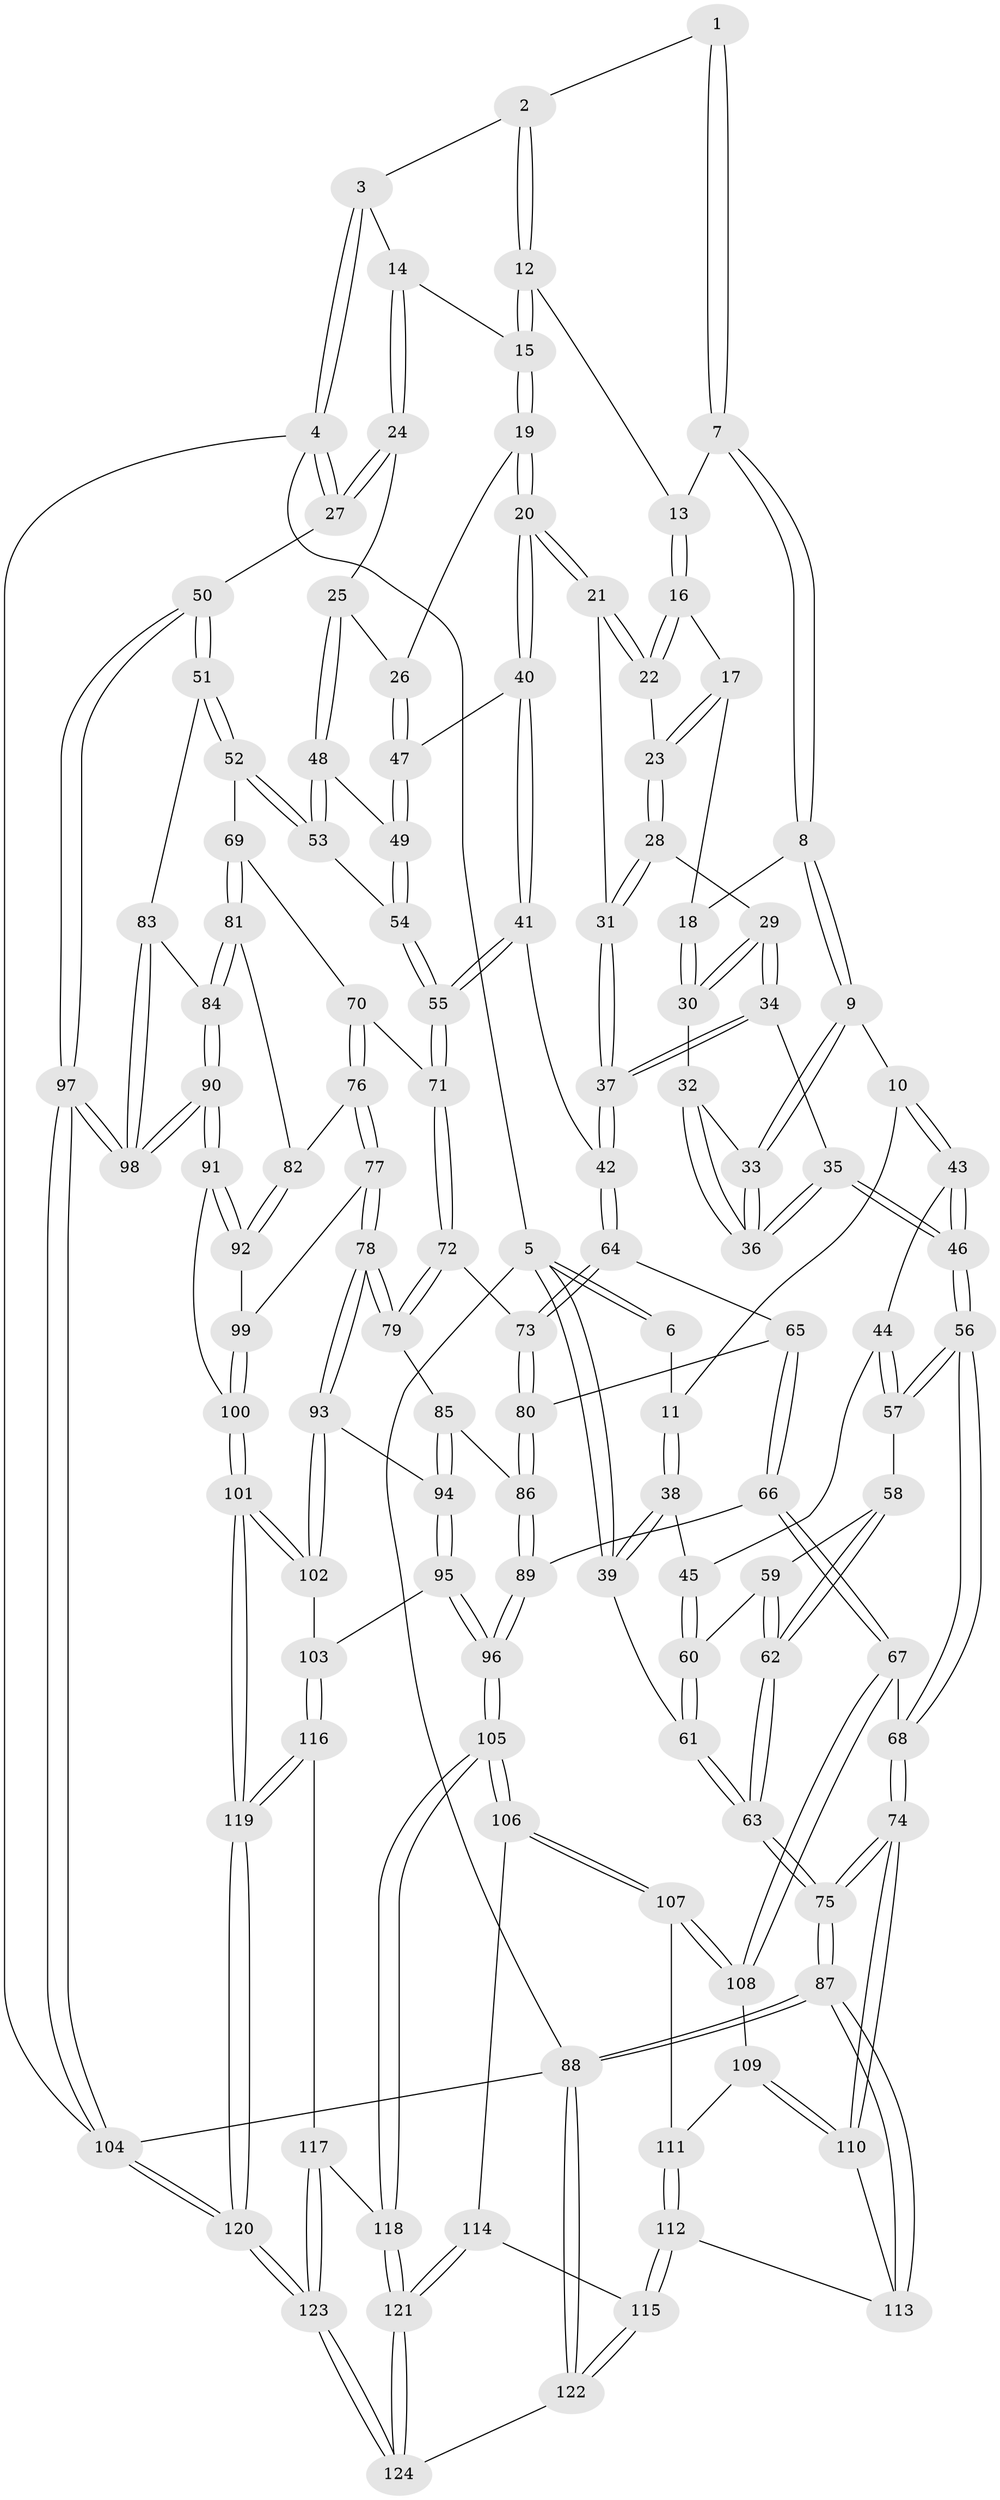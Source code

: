 // Generated by graph-tools (version 1.1) at 2025/17/03/09/25 04:17:20]
// undirected, 124 vertices, 307 edges
graph export_dot {
graph [start="1"]
  node [color=gray90,style=filled];
  1 [pos="+0.1980752884876659+0"];
  2 [pos="+0.67442913922041+0"];
  3 [pos="+0.8062588430153778+0"];
  4 [pos="+1+0"];
  5 [pos="+0+0"];
  6 [pos="+0.06718199342192743+0"];
  7 [pos="+0.3238537351795713+0.10672638509784858"];
  8 [pos="+0.3046066422905768+0.21902911293992414"];
  9 [pos="+0.2734000499670051+0.25100788314660266"];
  10 [pos="+0.25608244997374+0.25553289160646925"];
  11 [pos="+0.20210925746444441+0.2497494003779735"];
  12 [pos="+0.6686038310611983+0"];
  13 [pos="+0.6138503376987516+0.043610660907489614"];
  14 [pos="+0.9869033305585778+0.17446418846821132"];
  15 [pos="+0.7309376642080552+0.06514529150416747"];
  16 [pos="+0.5849100764908862+0.10894967587768722"];
  17 [pos="+0.44385363723662774+0.22048622819396413"];
  18 [pos="+0.4223994604576686+0.22434534638191259"];
  19 [pos="+0.7614432201543865+0.2214945734671361"];
  20 [pos="+0.6565794530237538+0.3482492851029371"];
  21 [pos="+0.6130749946050792+0.3154003758897175"];
  22 [pos="+0.594792423302548+0.2766140428891561"];
  23 [pos="+0.4956410042181303+0.2795801097234141"];
  24 [pos="+1+0.2317583450916345"];
  25 [pos="+0.9474599213666501+0.29541091357314847"];
  26 [pos="+0.8741343890787721+0.31615751243327905"];
  27 [pos="+1+0.22542754989519914"];
  28 [pos="+0.4888491710220208+0.3371401242056731"];
  29 [pos="+0.4719527164620901+0.34058247697183686"];
  30 [pos="+0.45204406733159086+0.3357647256428362"];
  31 [pos="+0.518996832006004+0.3553781916014948"];
  32 [pos="+0.445361206393058+0.33794485765449445"];
  33 [pos="+0.3280514896962417+0.3221813118104336"];
  34 [pos="+0.43576836280702147+0.4718562616879928"];
  35 [pos="+0.3890950948890729+0.46762857233671046"];
  36 [pos="+0.3869917956375553+0.459911406386555"];
  37 [pos="+0.5106659361717677+0.49202676215541563"];
  38 [pos="+0.005487980194815437+0.28301527179402525"];
  39 [pos="+0+0.2218545797485931"];
  40 [pos="+0.6601628271397246+0.35946076817359196"];
  41 [pos="+0.646972235401894+0.4341134082221792"];
  42 [pos="+0.5179419617639754+0.49703331013572977"];
  43 [pos="+0.23241291611133033+0.4236281659616292"];
  44 [pos="+0.1450002377868825+0.4230214835954802"];
  45 [pos="+0.031727051827301025+0.32326756940638146"];
  46 [pos="+0.27620663515711114+0.5639465182956354"];
  47 [pos="+0.8347727216994253+0.3787090550557547"];
  48 [pos="+0.9390670142428653+0.4372775412918061"];
  49 [pos="+0.8346155729466658+0.4107917175862963"];
  50 [pos="+1+0.5591223821969953"];
  51 [pos="+1+0.5683300092319217"];
  52 [pos="+1+0.5553719248957845"];
  53 [pos="+0.9735839343643832+0.5167996371248714"];
  54 [pos="+0.8274436669516065+0.4617953324041501"];
  55 [pos="+0.7547634397755607+0.5455492588523624"];
  56 [pos="+0.25931023471464515+0.5981658120918668"];
  57 [pos="+0.16595382640221815+0.5351501830754211"];
  58 [pos="+0.15096193987022377+0.530960876297718"];
  59 [pos="+0.09558179225271927+0.5085392377006472"];
  60 [pos="+0.09244114079991061+0.503661162533602"];
  61 [pos="+0+0.4862599009039282"];
  62 [pos="+0+0.7120778554809125"];
  63 [pos="+0+0.7308078114901141"];
  64 [pos="+0.5225343219728692+0.522557628442038"];
  65 [pos="+0.4520025237594235+0.6296405428765569"];
  66 [pos="+0.3556715607359388+0.702577160579496"];
  67 [pos="+0.3286881032683141+0.7043632606990239"];
  68 [pos="+0.2598085980814174+0.6257396388299918"];
  69 [pos="+0.8628443735755773+0.6125133604249148"];
  70 [pos="+0.7641601092237186+0.5604249931779649"];
  71 [pos="+0.7547671982089864+0.5458985691070926"];
  72 [pos="+0.6127414184189104+0.620550040240202"];
  73 [pos="+0.6027380768188183+0.6205942226495731"];
  74 [pos="+0+0.8035802104866409"];
  75 [pos="+0+0.8122639618909668"];
  76 [pos="+0.7414663059108542+0.7190598333332531"];
  77 [pos="+0.724882722204677+0.7398179843336973"];
  78 [pos="+0.7216855381038215+0.7409414183872073"];
  79 [pos="+0.6811468898247324+0.7051908539033082"];
  80 [pos="+0.5695728227366741+0.6713830878879475"];
  81 [pos="+0.8680540388902339+0.6930104839936422"];
  82 [pos="+0.8435043227287125+0.7094020396862608"];
  83 [pos="+0.9645721454619505+0.698670592805571"];
  84 [pos="+0.9233321201045506+0.7291207570554955"];
  85 [pos="+0.5860420545410489+0.7210612593507446"];
  86 [pos="+0.561612198212008+0.6999657032417168"];
  87 [pos="+0+1"];
  88 [pos="+0+1"];
  89 [pos="+0.49295570213950946+0.7533616737003374"];
  90 [pos="+0.9364961420199286+0.8694275901742659"];
  91 [pos="+0.8741977686659017+0.8563258293205488"];
  92 [pos="+0.8364627838440162+0.7948458309659854"];
  93 [pos="+0.7145392928371053+0.749087268940521"];
  94 [pos="+0.6075425848519778+0.7480091958081744"];
  95 [pos="+0.5940650183495316+0.844499734078901"];
  96 [pos="+0.5356122042379521+0.8552562774811969"];
  97 [pos="+1+1"];
  98 [pos="+1+1"];
  99 [pos="+0.7249449201855759+0.7398713059666869"];
  100 [pos="+0.8072740571712299+0.8731076660507505"];
  101 [pos="+0.760364063013686+0.9027717592265141"];
  102 [pos="+0.6873556822760625+0.8115761155492885"];
  103 [pos="+0.6181893380219416+0.8488425779587856"];
  104 [pos="+1+1"];
  105 [pos="+0.5219650475192288+0.8770829670805781"];
  106 [pos="+0.36732776847064075+0.8762906754528648"];
  107 [pos="+0.32988424737998595+0.7960724305180881"];
  108 [pos="+0.32353688210378573+0.7398259964127905"];
  109 [pos="+0.16037457679859488+0.8442666028229233"];
  110 [pos="+0.1583528606446217+0.8449278218745133"];
  111 [pos="+0.2521188375492543+0.8723429325990859"];
  112 [pos="+0.2306797209400069+0.9314022853472782"];
  113 [pos="+0.21733817722974647+0.9336858598416796"];
  114 [pos="+0.3669896713361071+0.8781215212079619"];
  115 [pos="+0.3137429980098949+0.9725557822950623"];
  116 [pos="+0.6673525055301655+0.9383582504257616"];
  117 [pos="+0.5864371935442521+0.9593257324524807"];
  118 [pos="+0.5250697710688786+0.9428274803322421"];
  119 [pos="+0.725675235608622+0.9763654355023479"];
  120 [pos="+0.7850397222992241+1"];
  121 [pos="+0.48100904569808106+1"];
  122 [pos="+0.3525087138318746+1"];
  123 [pos="+0.7551565574127178+1"];
  124 [pos="+0.4417237670579543+1"];
  1 -- 2;
  1 -- 7;
  1 -- 7;
  2 -- 3;
  2 -- 12;
  2 -- 12;
  3 -- 4;
  3 -- 4;
  3 -- 14;
  4 -- 5;
  4 -- 27;
  4 -- 27;
  4 -- 104;
  5 -- 6;
  5 -- 6;
  5 -- 39;
  5 -- 39;
  5 -- 88;
  6 -- 11;
  7 -- 8;
  7 -- 8;
  7 -- 13;
  8 -- 9;
  8 -- 9;
  8 -- 18;
  9 -- 10;
  9 -- 33;
  9 -- 33;
  10 -- 11;
  10 -- 43;
  10 -- 43;
  11 -- 38;
  11 -- 38;
  12 -- 13;
  12 -- 15;
  12 -- 15;
  13 -- 16;
  13 -- 16;
  14 -- 15;
  14 -- 24;
  14 -- 24;
  15 -- 19;
  15 -- 19;
  16 -- 17;
  16 -- 22;
  16 -- 22;
  17 -- 18;
  17 -- 23;
  17 -- 23;
  18 -- 30;
  18 -- 30;
  19 -- 20;
  19 -- 20;
  19 -- 26;
  20 -- 21;
  20 -- 21;
  20 -- 40;
  20 -- 40;
  21 -- 22;
  21 -- 22;
  21 -- 31;
  22 -- 23;
  23 -- 28;
  23 -- 28;
  24 -- 25;
  24 -- 27;
  24 -- 27;
  25 -- 26;
  25 -- 48;
  25 -- 48;
  26 -- 47;
  26 -- 47;
  27 -- 50;
  28 -- 29;
  28 -- 31;
  28 -- 31;
  29 -- 30;
  29 -- 30;
  29 -- 34;
  29 -- 34;
  30 -- 32;
  31 -- 37;
  31 -- 37;
  32 -- 33;
  32 -- 36;
  32 -- 36;
  33 -- 36;
  33 -- 36;
  34 -- 35;
  34 -- 37;
  34 -- 37;
  35 -- 36;
  35 -- 36;
  35 -- 46;
  35 -- 46;
  37 -- 42;
  37 -- 42;
  38 -- 39;
  38 -- 39;
  38 -- 45;
  39 -- 61;
  40 -- 41;
  40 -- 41;
  40 -- 47;
  41 -- 42;
  41 -- 55;
  41 -- 55;
  42 -- 64;
  42 -- 64;
  43 -- 44;
  43 -- 46;
  43 -- 46;
  44 -- 45;
  44 -- 57;
  44 -- 57;
  45 -- 60;
  45 -- 60;
  46 -- 56;
  46 -- 56;
  47 -- 49;
  47 -- 49;
  48 -- 49;
  48 -- 53;
  48 -- 53;
  49 -- 54;
  49 -- 54;
  50 -- 51;
  50 -- 51;
  50 -- 97;
  50 -- 97;
  51 -- 52;
  51 -- 52;
  51 -- 83;
  52 -- 53;
  52 -- 53;
  52 -- 69;
  53 -- 54;
  54 -- 55;
  54 -- 55;
  55 -- 71;
  55 -- 71;
  56 -- 57;
  56 -- 57;
  56 -- 68;
  56 -- 68;
  57 -- 58;
  58 -- 59;
  58 -- 62;
  58 -- 62;
  59 -- 60;
  59 -- 62;
  59 -- 62;
  60 -- 61;
  60 -- 61;
  61 -- 63;
  61 -- 63;
  62 -- 63;
  62 -- 63;
  63 -- 75;
  63 -- 75;
  64 -- 65;
  64 -- 73;
  64 -- 73;
  65 -- 66;
  65 -- 66;
  65 -- 80;
  66 -- 67;
  66 -- 67;
  66 -- 89;
  67 -- 68;
  67 -- 108;
  67 -- 108;
  68 -- 74;
  68 -- 74;
  69 -- 70;
  69 -- 81;
  69 -- 81;
  70 -- 71;
  70 -- 76;
  70 -- 76;
  71 -- 72;
  71 -- 72;
  72 -- 73;
  72 -- 79;
  72 -- 79;
  73 -- 80;
  73 -- 80;
  74 -- 75;
  74 -- 75;
  74 -- 110;
  74 -- 110;
  75 -- 87;
  75 -- 87;
  76 -- 77;
  76 -- 77;
  76 -- 82;
  77 -- 78;
  77 -- 78;
  77 -- 99;
  78 -- 79;
  78 -- 79;
  78 -- 93;
  78 -- 93;
  79 -- 85;
  80 -- 86;
  80 -- 86;
  81 -- 82;
  81 -- 84;
  81 -- 84;
  82 -- 92;
  82 -- 92;
  83 -- 84;
  83 -- 98;
  83 -- 98;
  84 -- 90;
  84 -- 90;
  85 -- 86;
  85 -- 94;
  85 -- 94;
  86 -- 89;
  86 -- 89;
  87 -- 88;
  87 -- 88;
  87 -- 113;
  87 -- 113;
  88 -- 122;
  88 -- 122;
  88 -- 104;
  89 -- 96;
  89 -- 96;
  90 -- 91;
  90 -- 91;
  90 -- 98;
  90 -- 98;
  91 -- 92;
  91 -- 92;
  91 -- 100;
  92 -- 99;
  93 -- 94;
  93 -- 102;
  93 -- 102;
  94 -- 95;
  94 -- 95;
  95 -- 96;
  95 -- 96;
  95 -- 103;
  96 -- 105;
  96 -- 105;
  97 -- 98;
  97 -- 98;
  97 -- 104;
  97 -- 104;
  99 -- 100;
  99 -- 100;
  100 -- 101;
  100 -- 101;
  101 -- 102;
  101 -- 102;
  101 -- 119;
  101 -- 119;
  102 -- 103;
  103 -- 116;
  103 -- 116;
  104 -- 120;
  104 -- 120;
  105 -- 106;
  105 -- 106;
  105 -- 118;
  105 -- 118;
  106 -- 107;
  106 -- 107;
  106 -- 114;
  107 -- 108;
  107 -- 108;
  107 -- 111;
  108 -- 109;
  109 -- 110;
  109 -- 110;
  109 -- 111;
  110 -- 113;
  111 -- 112;
  111 -- 112;
  112 -- 113;
  112 -- 115;
  112 -- 115;
  114 -- 115;
  114 -- 121;
  114 -- 121;
  115 -- 122;
  115 -- 122;
  116 -- 117;
  116 -- 119;
  116 -- 119;
  117 -- 118;
  117 -- 123;
  117 -- 123;
  118 -- 121;
  118 -- 121;
  119 -- 120;
  119 -- 120;
  120 -- 123;
  120 -- 123;
  121 -- 124;
  121 -- 124;
  122 -- 124;
  123 -- 124;
  123 -- 124;
}
